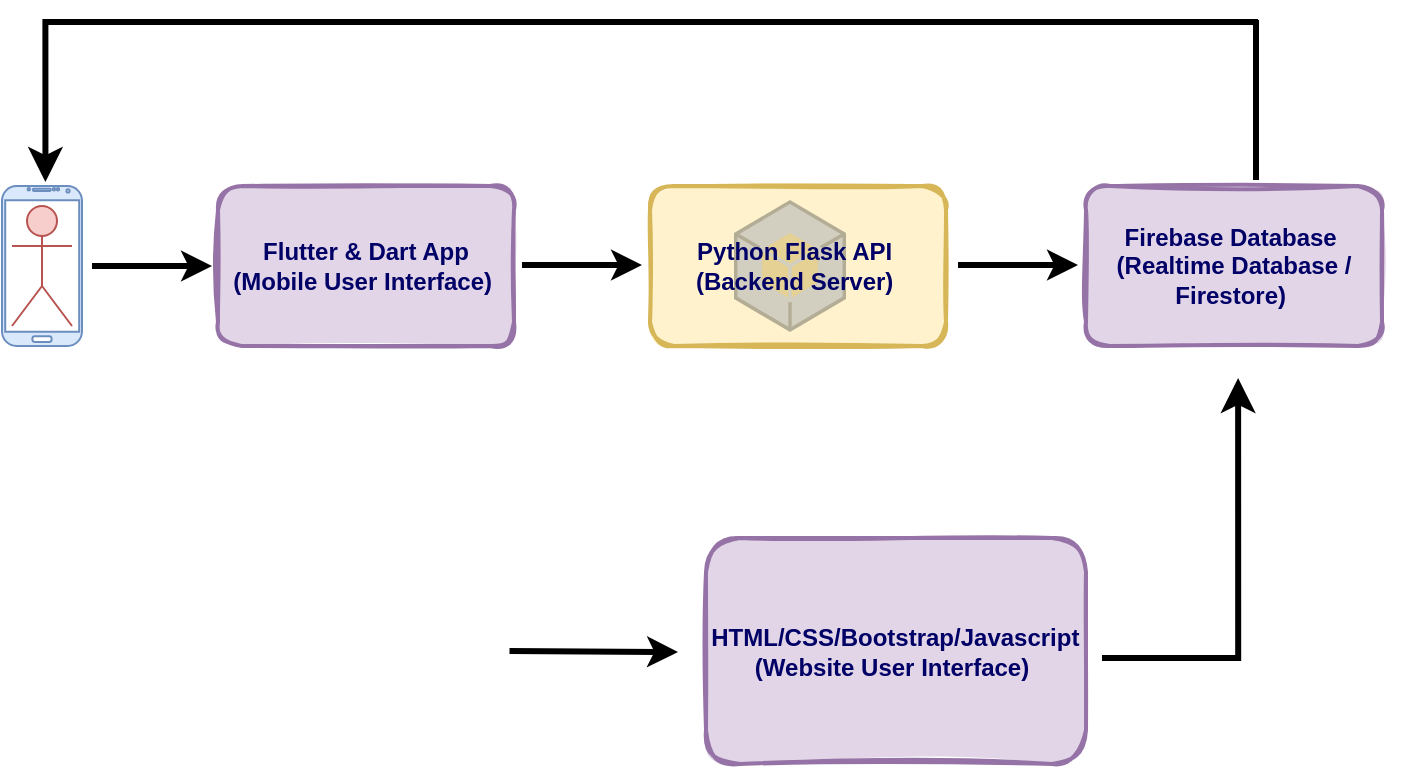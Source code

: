 <mxfile version="24.7.12">
  <diagram name="Page-1" id="d56feDC4KNZJSRgU4ifq">
    <mxGraphModel dx="1489" dy="877" grid="1" gridSize="10" guides="1" tooltips="1" connect="1" arrows="1" fold="1" page="1" pageScale="1" pageWidth="850" pageHeight="1100" math="0" shadow="0">
      <root>
        <mxCell id="0" />
        <mxCell id="1" parent="0" />
        <mxCell id="EU2bRtTisGBsOxvpFfO8-17" value="" style="rounded=1;whiteSpace=wrap;html=1;strokeWidth=2;fillWeight=4;hachureGap=8;hachureAngle=45;fillColor=#fff2cc;sketch=1;strokeColor=#d6b656;fillStyle=solid;" vertex="1" parent="1">
          <mxGeometry x="336" y="244" width="148" height="80" as="geometry" />
        </mxCell>
        <mxCell id="EU2bRtTisGBsOxvpFfO8-26" value="" style="outlineConnect=0;dashed=0;verticalLabelPosition=bottom;verticalAlign=top;align=center;html=1;shape=mxgraph.aws3.android;fillColor=#FFD44F;gradientColor=none;opacity=40;" vertex="1" parent="1">
          <mxGeometry x="378" y="251" width="56" height="66" as="geometry" />
        </mxCell>
        <mxCell id="EU2bRtTisGBsOxvpFfO8-11" value="Python Flask API&amp;nbsp; (Backend Server)&amp;nbsp;" style="text;align=center;html=1;verticalAlign=middle;whiteSpace=wrap;rounded=0;fontStyle=1;fontColor=#000066;" vertex="1" parent="1">
          <mxGeometry x="340" y="244" width="140" height="80" as="geometry" />
        </mxCell>
        <mxCell id="EU2bRtTisGBsOxvpFfO8-12" value="" style="rounded=1;whiteSpace=wrap;html=1;strokeWidth=2;fillWeight=4;hachureGap=8;hachureAngle=45;fillColor=#e1d5e7;sketch=1;strokeColor=#9673a6;fillStyle=solid;" vertex="1" parent="1">
          <mxGeometry x="120" y="244" width="148" height="80" as="geometry" />
        </mxCell>
        <mxCell id="EU2bRtTisGBsOxvpFfO8-1" value="Actor" style="shape=umlActor;verticalLabelPosition=bottom;verticalAlign=top;html=1;outlineConnect=0;fillColor=#f8cecc;strokeColor=#b85450;fontColor=#FFFFFF;spacing=2;" vertex="1" parent="1">
          <mxGeometry x="17" y="254" width="30" height="60" as="geometry" />
        </mxCell>
        <mxCell id="EU2bRtTisGBsOxvpFfO8-5" value="" style="endArrow=classic;html=1;rounded=0;strokeWidth=3;spacing=2;" edge="1" parent="1">
          <mxGeometry width="50" height="50" relative="1" as="geometry">
            <mxPoint x="57" y="284" as="sourcePoint" />
            <mxPoint x="117" y="284" as="targetPoint" />
          </mxGeometry>
        </mxCell>
        <mxCell id="EU2bRtTisGBsOxvpFfO8-9" value="" style="endArrow=classic;html=1;rounded=0;strokeWidth=3;spacing=2;" edge="1" parent="1">
          <mxGeometry width="50" height="50" relative="1" as="geometry">
            <mxPoint x="272" y="283.5" as="sourcePoint" />
            <mxPoint x="332" y="283.5" as="targetPoint" />
          </mxGeometry>
        </mxCell>
        <mxCell id="EU2bRtTisGBsOxvpFfO8-13" value="" style="verticalLabelPosition=bottom;verticalAlign=top;html=1;shadow=0;dashed=0;strokeWidth=1;shape=mxgraph.android.phone2;strokeColor=#6c8ebf;fillColor=#dae8fc;" vertex="1" parent="1">
          <mxGeometry x="12" y="244" width="40" height="80" as="geometry" />
        </mxCell>
        <mxCell id="EU2bRtTisGBsOxvpFfO8-15" value="Flutter &lt;span class=&quot;hljs-operator&quot;&gt;&amp;amp;&lt;/span&gt; Dart App&lt;div&gt;(Mobile &lt;span class=&quot;hljs-keyword&quot;&gt;User&lt;/span&gt; Interface)&amp;nbsp;&lt;/div&gt;" style="text;align=center;html=1;verticalAlign=middle;whiteSpace=wrap;rounded=0;fillColor=none;fontStyle=1;fontColor=#000066;dashed=1;dashPattern=12 12;strokeWidth=6;perimeterSpacing=5;" vertex="1" parent="1">
          <mxGeometry x="122.25" y="244" width="143.5" height="80" as="geometry" />
        </mxCell>
        <mxCell id="EU2bRtTisGBsOxvpFfO8-20" value="" style="endArrow=classic;html=1;rounded=0;strokeWidth=3;spacing=2;" edge="1" parent="1">
          <mxGeometry width="50" height="50" relative="1" as="geometry">
            <mxPoint x="490" y="283.5" as="sourcePoint" />
            <mxPoint x="550" y="283.5" as="targetPoint" />
          </mxGeometry>
        </mxCell>
        <mxCell id="EU2bRtTisGBsOxvpFfO8-21" value="" style="rounded=1;whiteSpace=wrap;html=1;strokeWidth=2;fillWeight=4;hachureGap=8;hachureAngle=45;fillColor=#e1d5e7;sketch=1;strokeColor=#9673a6;fillStyle=solid;" vertex="1" parent="1">
          <mxGeometry x="364" y="420" width="190" height="113" as="geometry" />
        </mxCell>
        <mxCell id="EU2bRtTisGBsOxvpFfO8-22" value="" style="rounded=1;whiteSpace=wrap;html=1;strokeWidth=2;fillWeight=4;hachureGap=8;hachureAngle=45;fillColor=#e1d5e7;sketch=1;strokeColor=#9673a6;fillStyle=solid;" vertex="1" parent="1">
          <mxGeometry x="554" y="244" width="148" height="80" as="geometry" />
        </mxCell>
        <mxCell id="EU2bRtTisGBsOxvpFfO8-29" value="" style="shape=image;html=1;verticalAlign=top;verticalLabelPosition=bottom;labelBackgroundColor=#ffffff;imageAspect=0;aspect=fixed;image=https://cdn2.iconfinder.com/data/icons/boxicons-logos/24/bxl-firebase-128.png;imageBackground=none;opacity=10;" vertex="1" parent="1">
          <mxGeometry x="599" y="259" width="58" height="58" as="geometry" />
        </mxCell>
        <mxCell id="EU2bRtTisGBsOxvpFfO8-24" value="Firebase Database&amp;nbsp;&lt;div&gt;(Realtime Database &lt;span class=&quot;hljs-operator&quot;&gt;/&lt;/span&gt; Firestore)&amp;nbsp;&lt;/div&gt;" style="text;strokeColor=none;align=center;fillColor=none;html=1;verticalAlign=middle;whiteSpace=wrap;rounded=0;fontStyle=1;fontColor=#000066;" vertex="1" parent="1">
          <mxGeometry x="542" y="224" width="172" height="120" as="geometry" />
        </mxCell>
        <mxCell id="EU2bRtTisGBsOxvpFfO8-31" value="" style="shape=image;html=1;verticalAlign=top;verticalLabelPosition=bottom;labelBackgroundColor=#ffffff;imageAspect=0;aspect=fixed;image=https://cdn4.iconfinder.com/data/icons/medic-two-tone/32/Hospital_-128.png" vertex="1" parent="1">
          <mxGeometry x="180" y="440" width="74" height="74" as="geometry" />
        </mxCell>
        <mxCell id="EU2bRtTisGBsOxvpFfO8-34" value="" style="endArrow=classic;html=1;rounded=0;strokeWidth=3;spacing=2;" edge="1" parent="1">
          <mxGeometry width="50" height="50" relative="1" as="geometry">
            <mxPoint x="265.75" y="476.5" as="sourcePoint" />
            <mxPoint x="350" y="477" as="targetPoint" />
          </mxGeometry>
        </mxCell>
        <mxCell id="EU2bRtTisGBsOxvpFfO8-36" value="" style="shape=image;html=1;verticalAlign=top;verticalLabelPosition=bottom;labelBackgroundColor=#ffffff;imageAspect=0;aspect=fixed;image=https://cdn4.iconfinder.com/data/icons/scripting-and-programming-languages/512/js-128.png;opacity=15;" vertex="1" parent="1">
          <mxGeometry x="423.75" y="441.75" width="70.5" height="70.5" as="geometry" />
        </mxCell>
        <mxCell id="EU2bRtTisGBsOxvpFfO8-35" value="&amp;nbsp;HTML&lt;span class=&quot;hljs-operator&quot;&gt;/&lt;/span&gt;CSS&lt;span class=&quot;hljs-operator&quot;&gt;/&lt;/span&gt;Bootstrap&lt;span class=&quot;hljs-operator&quot;&gt;/&lt;/span&gt;Javascript&lt;div&gt;&amp;nbsp;(Website &lt;span class=&quot;hljs-keyword&quot;&gt;User&lt;/span&gt; Interface)&amp;nbsp;&lt;/div&gt;" style="text;strokeColor=none;align=center;fillColor=none;html=1;verticalAlign=middle;whiteSpace=wrap;rounded=0;fontStyle=1;fontColor=#000066;" vertex="1" parent="1">
          <mxGeometry x="370.5" y="429.12" width="171.5" height="95.75" as="geometry" />
        </mxCell>
        <mxCell id="EU2bRtTisGBsOxvpFfO8-37" value="" style="edgeStyle=segmentEdgeStyle;endArrow=classic;html=1;curved=0;rounded=0;endSize=8;startSize=8;strokeWidth=3;entryX=0.512;entryY=0.967;entryDx=0;entryDy=0;entryPerimeter=0;" edge="1" parent="1" target="EU2bRtTisGBsOxvpFfO8-24">
          <mxGeometry width="50" height="50" relative="1" as="geometry">
            <mxPoint x="562" y="480" as="sourcePoint" />
            <mxPoint x="630" y="350" as="targetPoint" />
            <Array as="points">
              <mxPoint x="630" y="480" />
            </Array>
          </mxGeometry>
        </mxCell>
        <mxCell id="EU2bRtTisGBsOxvpFfO8-38" value="" style="edgeStyle=segmentEdgeStyle;endArrow=classic;html=1;curved=0;rounded=0;endSize=8;startSize=8;strokeWidth=3;" edge="1" parent="1">
          <mxGeometry width="50" height="50" relative="1" as="geometry">
            <mxPoint x="640" y="162" as="sourcePoint" />
            <mxPoint x="33.72" y="242" as="targetPoint" />
          </mxGeometry>
        </mxCell>
        <mxCell id="EU2bRtTisGBsOxvpFfO8-39" value="" style="endArrow=none;html=1;rounded=0;strokeWidth=3;" edge="1" parent="1">
          <mxGeometry width="50" height="50" relative="1" as="geometry">
            <mxPoint x="639" y="231" as="sourcePoint" />
            <mxPoint x="639" y="161" as="targetPoint" />
            <Array as="points">
              <mxPoint x="639" y="241" />
            </Array>
          </mxGeometry>
        </mxCell>
      </root>
    </mxGraphModel>
  </diagram>
</mxfile>
